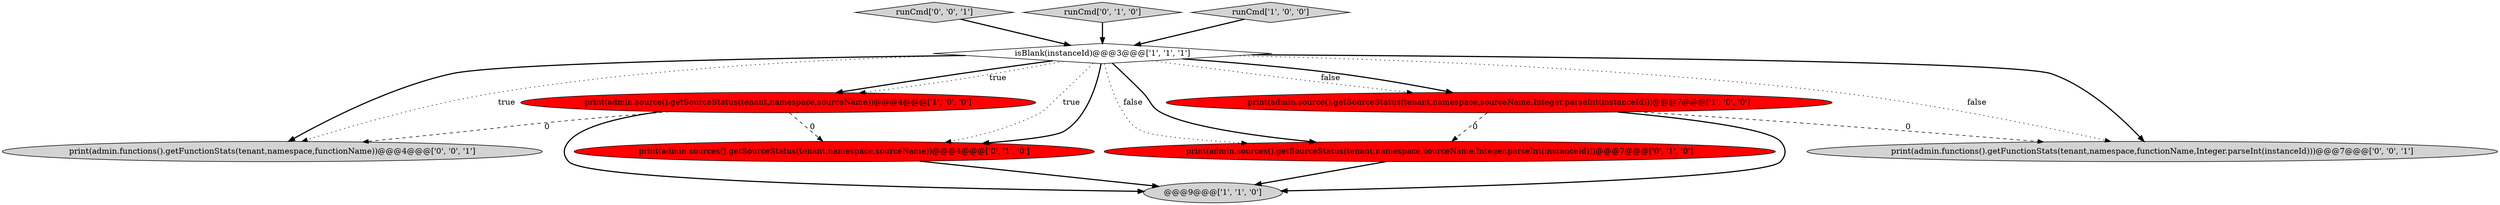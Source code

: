 digraph {
9 [style = filled, label = "print(admin.functions().getFunctionStats(tenant,namespace,functionName))@@@4@@@['0', '0', '1']", fillcolor = lightgray, shape = ellipse image = "AAA0AAABBB3BBB"];
1 [style = filled, label = "isBlank(instanceId)@@@3@@@['1', '1', '1']", fillcolor = white, shape = diamond image = "AAA0AAABBB1BBB"];
6 [style = filled, label = "print(admin.sources().getSourceStatus(tenant,namespace,sourceName))@@@4@@@['0', '1', '0']", fillcolor = red, shape = ellipse image = "AAA1AAABBB2BBB"];
4 [style = filled, label = "@@@9@@@['1', '1', '0']", fillcolor = lightgray, shape = ellipse image = "AAA0AAABBB1BBB"];
8 [style = filled, label = "print(admin.functions().getFunctionStats(tenant,namespace,functionName,Integer.parseInt(instanceId)))@@@7@@@['0', '0', '1']", fillcolor = lightgray, shape = ellipse image = "AAA0AAABBB3BBB"];
10 [style = filled, label = "runCmd['0', '0', '1']", fillcolor = lightgray, shape = diamond image = "AAA0AAABBB3BBB"];
2 [style = filled, label = "print(admin.source().getSourceStatus(tenant,namespace,sourceName,Integer.parseInt(instanceId)))@@@7@@@['1', '0', '0']", fillcolor = red, shape = ellipse image = "AAA1AAABBB1BBB"];
7 [style = filled, label = "print(admin.sources().getSourceStatus(tenant,namespace,sourceName,Integer.parseInt(instanceId)))@@@7@@@['0', '1', '0']", fillcolor = red, shape = ellipse image = "AAA1AAABBB2BBB"];
5 [style = filled, label = "runCmd['0', '1', '0']", fillcolor = lightgray, shape = diamond image = "AAA0AAABBB2BBB"];
0 [style = filled, label = "print(admin.source().getSourceStatus(tenant,namespace,sourceName))@@@4@@@['1', '0', '0']", fillcolor = red, shape = ellipse image = "AAA1AAABBB1BBB"];
3 [style = filled, label = "runCmd['1', '0', '0']", fillcolor = lightgray, shape = diamond image = "AAA0AAABBB1BBB"];
1->8 [style = bold, label=""];
3->1 [style = bold, label=""];
1->7 [style = dotted, label="false"];
0->6 [style = dashed, label="0"];
1->0 [style = bold, label=""];
7->4 [style = bold, label=""];
2->7 [style = dashed, label="0"];
2->4 [style = bold, label=""];
1->7 [style = bold, label=""];
2->8 [style = dashed, label="0"];
1->9 [style = bold, label=""];
1->2 [style = dotted, label="false"];
6->4 [style = bold, label=""];
5->1 [style = bold, label=""];
1->6 [style = bold, label=""];
1->8 [style = dotted, label="false"];
0->4 [style = bold, label=""];
1->9 [style = dotted, label="true"];
1->6 [style = dotted, label="true"];
1->2 [style = bold, label=""];
1->0 [style = dotted, label="true"];
0->9 [style = dashed, label="0"];
10->1 [style = bold, label=""];
}
